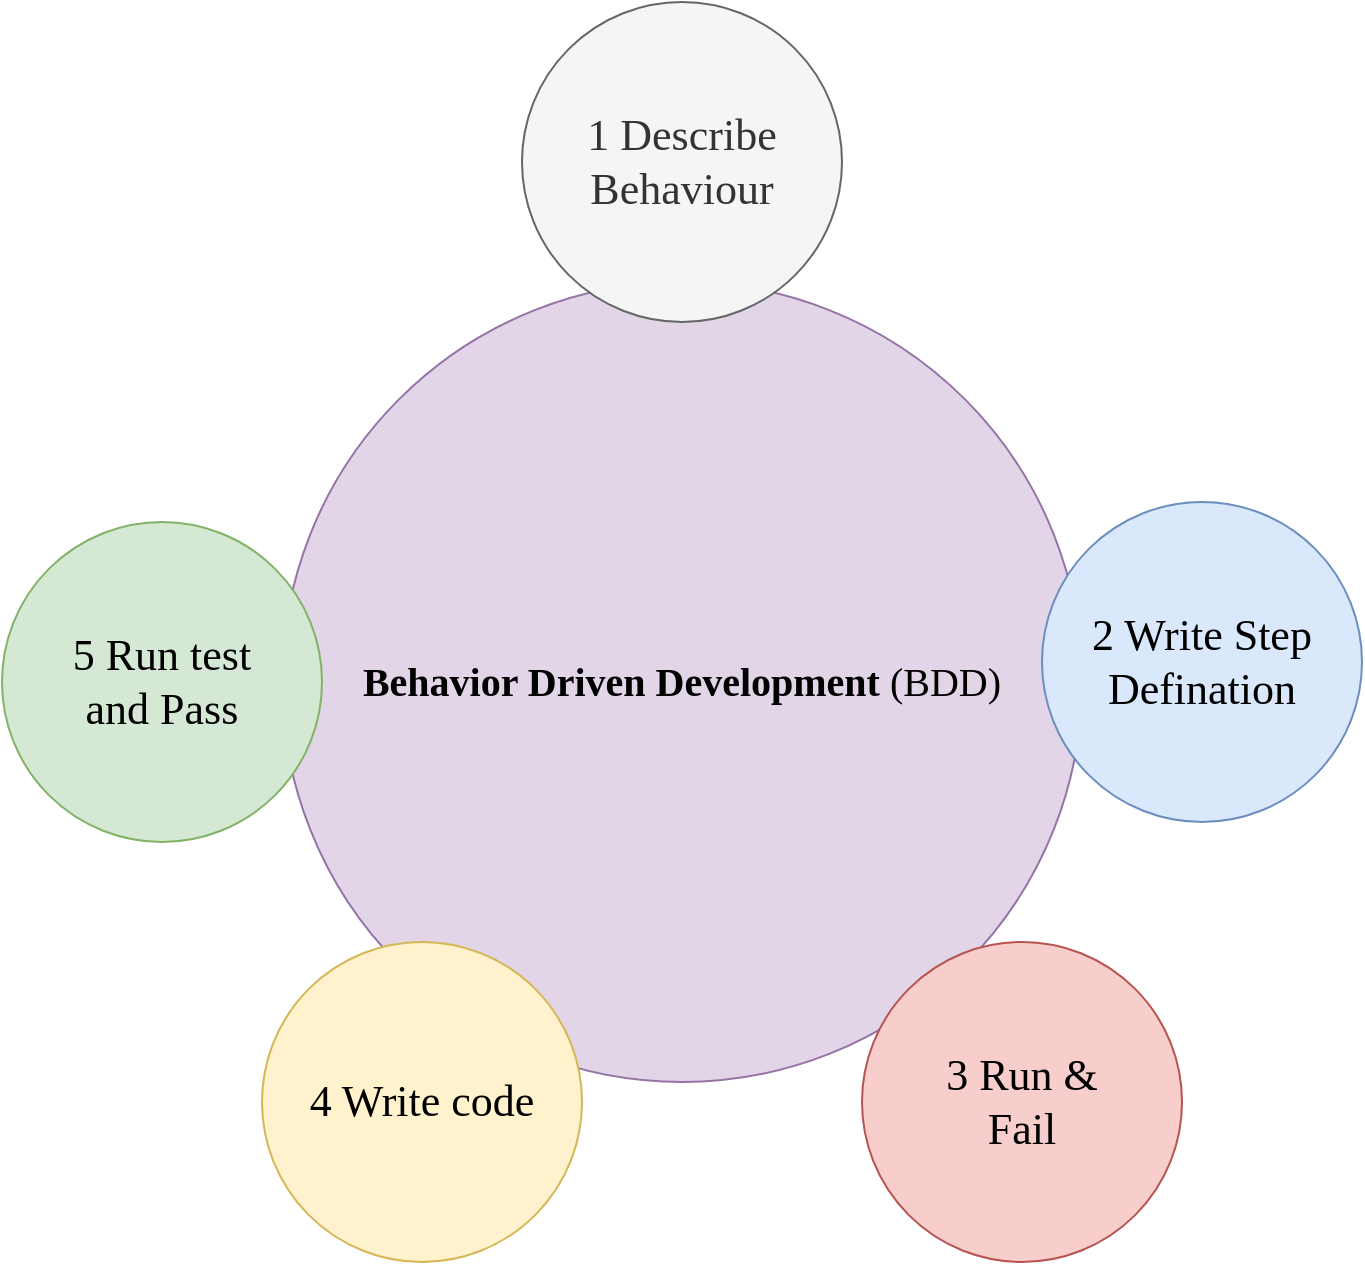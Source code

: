 <mxfile version="13.0.3" type="device"><diagram name="Page-1" id="dd472eb7-4b8b-5cd9-a60b-b15522922e76"><mxGraphModel dx="1106" dy="761" grid="1" gridSize="10" guides="1" tooltips="1" connect="1" arrows="1" fold="1" page="1" pageScale="1" pageWidth="1100" pageHeight="850" background="#ffffff" math="0" shadow="0"><root><mxCell id="0"/><mxCell id="1" parent="0"/><mxCell id="374e34682ed331ee-1" value="&lt;font style=&quot;font-size: 20px&quot;&gt;&lt;b&gt;Behavior Driven Development&lt;/b&gt; (BDD)&lt;/font&gt;" style="ellipse;whiteSpace=wrap;html=1;rounded=0;shadow=0;dashed=0;comic=0;fontFamily=Verdana;fontSize=22;fillColor=#e1d5e7;strokeColor=#9673a6;" parent="1" vertex="1"><mxGeometry x="330" y="180" width="400" height="400" as="geometry"/></mxCell><mxCell id="45236fa5f4b8e91a-1" value="1 Describe&lt;br&gt;Behaviour" style="ellipse;whiteSpace=wrap;html=1;rounded=0;shadow=0;dashed=0;comic=0;fontFamily=Verdana;fontSize=22;fillColor=#f5f5f5;strokeColor=#666666;fontColor=#333333;" parent="1" vertex="1"><mxGeometry x="450" y="40" width="160" height="160" as="geometry"/></mxCell><mxCell id="45236fa5f4b8e91a-2" value="4 Write code&lt;br&gt;" style="ellipse;whiteSpace=wrap;html=1;rounded=0;shadow=0;dashed=0;comic=0;fontFamily=Verdana;fontSize=22;fillColor=#fff2cc;strokeColor=#d6b656;" parent="1" vertex="1"><mxGeometry x="320" y="510" width="160" height="160" as="geometry"/></mxCell><mxCell id="45236fa5f4b8e91a-3" value="2 Write Step&lt;br&gt;Defination" style="ellipse;whiteSpace=wrap;html=1;rounded=0;shadow=0;dashed=0;comic=0;fontFamily=Verdana;fontSize=22;fillColor=#dae8fc;strokeColor=#6c8ebf;" parent="1" vertex="1"><mxGeometry x="710" y="290" width="160" height="160" as="geometry"/></mxCell><mxCell id="45236fa5f4b8e91a-4" value="5 Run test&lt;br&gt;and Pass" style="ellipse;whiteSpace=wrap;html=1;rounded=0;shadow=0;dashed=0;comic=0;fontFamily=Verdana;fontSize=22;fillColor=#d5e8d4;strokeColor=#82b366;" parent="1" vertex="1"><mxGeometry x="190" y="300" width="160" height="160" as="geometry"/></mxCell><mxCell id="45236fa5f4b8e91a-7" value="3 Run &amp;amp;&lt;br&gt;Fail" style="ellipse;whiteSpace=wrap;html=1;rounded=0;shadow=0;dashed=0;comic=0;fontFamily=Verdana;fontSize=22;fillColor=#f8cecc;strokeColor=#b85450;" parent="1" vertex="1"><mxGeometry x="620" y="510" width="160" height="160" as="geometry"/></mxCell></root></mxGraphModel></diagram></mxfile>